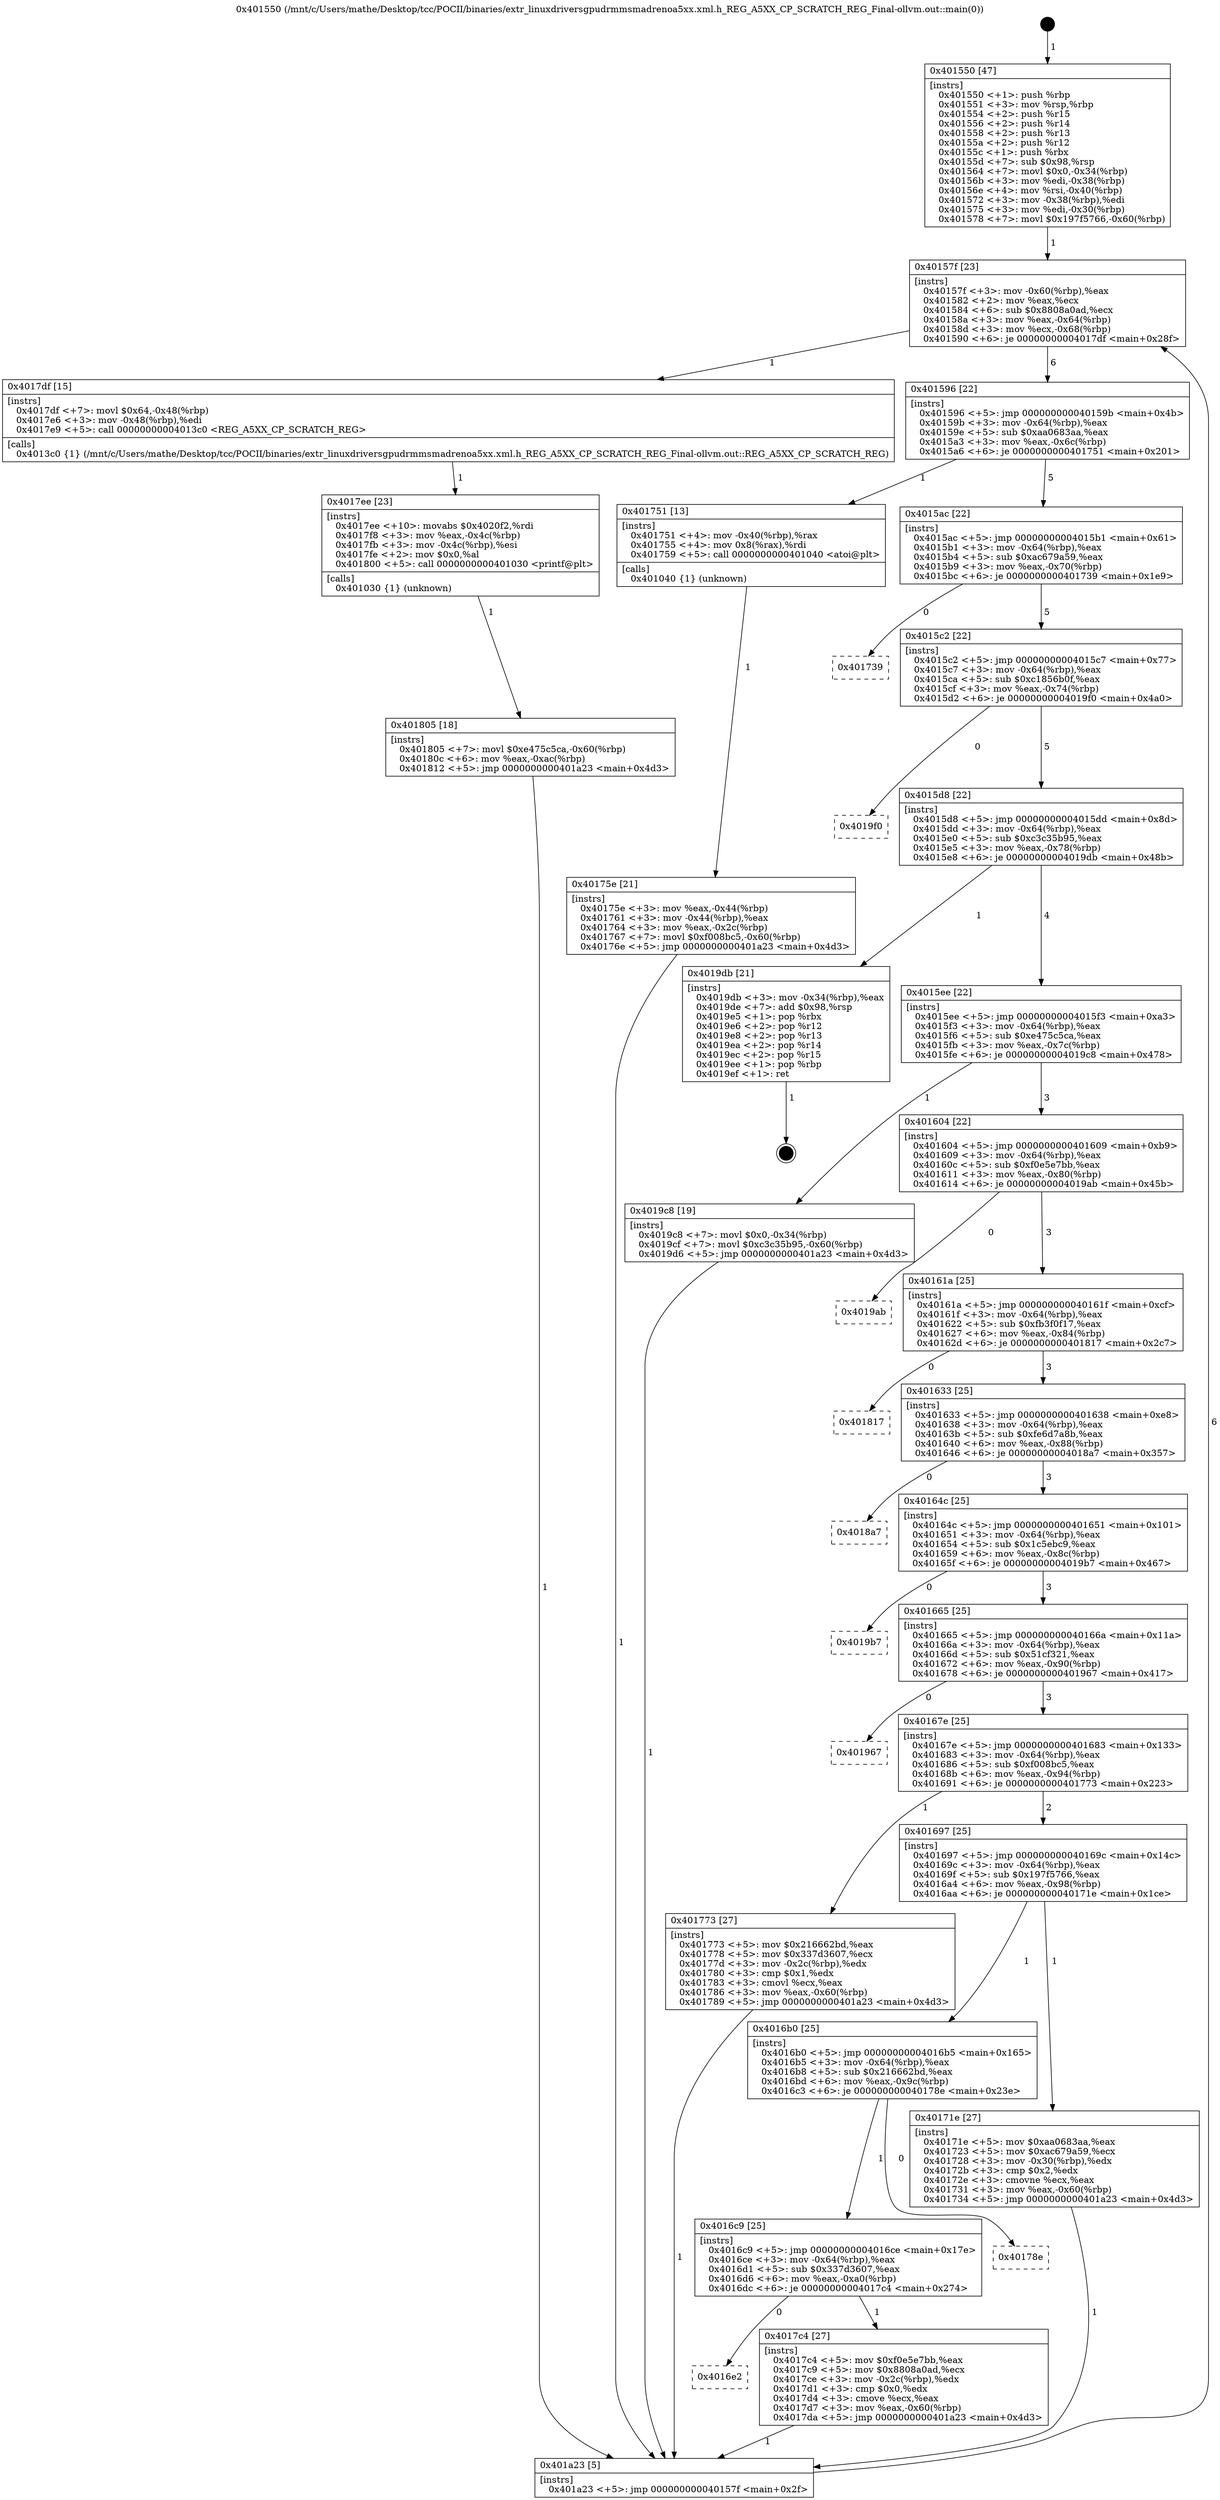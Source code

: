 digraph "0x401550" {
  label = "0x401550 (/mnt/c/Users/mathe/Desktop/tcc/POCII/binaries/extr_linuxdriversgpudrmmsmadrenoa5xx.xml.h_REG_A5XX_CP_SCRATCH_REG_Final-ollvm.out::main(0))"
  labelloc = "t"
  node[shape=record]

  Entry [label="",width=0.3,height=0.3,shape=circle,fillcolor=black,style=filled]
  "0x40157f" [label="{
     0x40157f [23]\l
     | [instrs]\l
     &nbsp;&nbsp;0x40157f \<+3\>: mov -0x60(%rbp),%eax\l
     &nbsp;&nbsp;0x401582 \<+2\>: mov %eax,%ecx\l
     &nbsp;&nbsp;0x401584 \<+6\>: sub $0x8808a0ad,%ecx\l
     &nbsp;&nbsp;0x40158a \<+3\>: mov %eax,-0x64(%rbp)\l
     &nbsp;&nbsp;0x40158d \<+3\>: mov %ecx,-0x68(%rbp)\l
     &nbsp;&nbsp;0x401590 \<+6\>: je 00000000004017df \<main+0x28f\>\l
  }"]
  "0x4017df" [label="{
     0x4017df [15]\l
     | [instrs]\l
     &nbsp;&nbsp;0x4017df \<+7\>: movl $0x64,-0x48(%rbp)\l
     &nbsp;&nbsp;0x4017e6 \<+3\>: mov -0x48(%rbp),%edi\l
     &nbsp;&nbsp;0x4017e9 \<+5\>: call 00000000004013c0 \<REG_A5XX_CP_SCRATCH_REG\>\l
     | [calls]\l
     &nbsp;&nbsp;0x4013c0 \{1\} (/mnt/c/Users/mathe/Desktop/tcc/POCII/binaries/extr_linuxdriversgpudrmmsmadrenoa5xx.xml.h_REG_A5XX_CP_SCRATCH_REG_Final-ollvm.out::REG_A5XX_CP_SCRATCH_REG)\l
  }"]
  "0x401596" [label="{
     0x401596 [22]\l
     | [instrs]\l
     &nbsp;&nbsp;0x401596 \<+5\>: jmp 000000000040159b \<main+0x4b\>\l
     &nbsp;&nbsp;0x40159b \<+3\>: mov -0x64(%rbp),%eax\l
     &nbsp;&nbsp;0x40159e \<+5\>: sub $0xaa0683aa,%eax\l
     &nbsp;&nbsp;0x4015a3 \<+3\>: mov %eax,-0x6c(%rbp)\l
     &nbsp;&nbsp;0x4015a6 \<+6\>: je 0000000000401751 \<main+0x201\>\l
  }"]
  Exit [label="",width=0.3,height=0.3,shape=circle,fillcolor=black,style=filled,peripheries=2]
  "0x401751" [label="{
     0x401751 [13]\l
     | [instrs]\l
     &nbsp;&nbsp;0x401751 \<+4\>: mov -0x40(%rbp),%rax\l
     &nbsp;&nbsp;0x401755 \<+4\>: mov 0x8(%rax),%rdi\l
     &nbsp;&nbsp;0x401759 \<+5\>: call 0000000000401040 \<atoi@plt\>\l
     | [calls]\l
     &nbsp;&nbsp;0x401040 \{1\} (unknown)\l
  }"]
  "0x4015ac" [label="{
     0x4015ac [22]\l
     | [instrs]\l
     &nbsp;&nbsp;0x4015ac \<+5\>: jmp 00000000004015b1 \<main+0x61\>\l
     &nbsp;&nbsp;0x4015b1 \<+3\>: mov -0x64(%rbp),%eax\l
     &nbsp;&nbsp;0x4015b4 \<+5\>: sub $0xac679a59,%eax\l
     &nbsp;&nbsp;0x4015b9 \<+3\>: mov %eax,-0x70(%rbp)\l
     &nbsp;&nbsp;0x4015bc \<+6\>: je 0000000000401739 \<main+0x1e9\>\l
  }"]
  "0x401805" [label="{
     0x401805 [18]\l
     | [instrs]\l
     &nbsp;&nbsp;0x401805 \<+7\>: movl $0xe475c5ca,-0x60(%rbp)\l
     &nbsp;&nbsp;0x40180c \<+6\>: mov %eax,-0xac(%rbp)\l
     &nbsp;&nbsp;0x401812 \<+5\>: jmp 0000000000401a23 \<main+0x4d3\>\l
  }"]
  "0x401739" [label="{
     0x401739\l
  }", style=dashed]
  "0x4015c2" [label="{
     0x4015c2 [22]\l
     | [instrs]\l
     &nbsp;&nbsp;0x4015c2 \<+5\>: jmp 00000000004015c7 \<main+0x77\>\l
     &nbsp;&nbsp;0x4015c7 \<+3\>: mov -0x64(%rbp),%eax\l
     &nbsp;&nbsp;0x4015ca \<+5\>: sub $0xc1856b0f,%eax\l
     &nbsp;&nbsp;0x4015cf \<+3\>: mov %eax,-0x74(%rbp)\l
     &nbsp;&nbsp;0x4015d2 \<+6\>: je 00000000004019f0 \<main+0x4a0\>\l
  }"]
  "0x4017ee" [label="{
     0x4017ee [23]\l
     | [instrs]\l
     &nbsp;&nbsp;0x4017ee \<+10\>: movabs $0x4020f2,%rdi\l
     &nbsp;&nbsp;0x4017f8 \<+3\>: mov %eax,-0x4c(%rbp)\l
     &nbsp;&nbsp;0x4017fb \<+3\>: mov -0x4c(%rbp),%esi\l
     &nbsp;&nbsp;0x4017fe \<+2\>: mov $0x0,%al\l
     &nbsp;&nbsp;0x401800 \<+5\>: call 0000000000401030 \<printf@plt\>\l
     | [calls]\l
     &nbsp;&nbsp;0x401030 \{1\} (unknown)\l
  }"]
  "0x4019f0" [label="{
     0x4019f0\l
  }", style=dashed]
  "0x4015d8" [label="{
     0x4015d8 [22]\l
     | [instrs]\l
     &nbsp;&nbsp;0x4015d8 \<+5\>: jmp 00000000004015dd \<main+0x8d\>\l
     &nbsp;&nbsp;0x4015dd \<+3\>: mov -0x64(%rbp),%eax\l
     &nbsp;&nbsp;0x4015e0 \<+5\>: sub $0xc3c35b95,%eax\l
     &nbsp;&nbsp;0x4015e5 \<+3\>: mov %eax,-0x78(%rbp)\l
     &nbsp;&nbsp;0x4015e8 \<+6\>: je 00000000004019db \<main+0x48b\>\l
  }"]
  "0x4016e2" [label="{
     0x4016e2\l
  }", style=dashed]
  "0x4019db" [label="{
     0x4019db [21]\l
     | [instrs]\l
     &nbsp;&nbsp;0x4019db \<+3\>: mov -0x34(%rbp),%eax\l
     &nbsp;&nbsp;0x4019de \<+7\>: add $0x98,%rsp\l
     &nbsp;&nbsp;0x4019e5 \<+1\>: pop %rbx\l
     &nbsp;&nbsp;0x4019e6 \<+2\>: pop %r12\l
     &nbsp;&nbsp;0x4019e8 \<+2\>: pop %r13\l
     &nbsp;&nbsp;0x4019ea \<+2\>: pop %r14\l
     &nbsp;&nbsp;0x4019ec \<+2\>: pop %r15\l
     &nbsp;&nbsp;0x4019ee \<+1\>: pop %rbp\l
     &nbsp;&nbsp;0x4019ef \<+1\>: ret\l
  }"]
  "0x4015ee" [label="{
     0x4015ee [22]\l
     | [instrs]\l
     &nbsp;&nbsp;0x4015ee \<+5\>: jmp 00000000004015f3 \<main+0xa3\>\l
     &nbsp;&nbsp;0x4015f3 \<+3\>: mov -0x64(%rbp),%eax\l
     &nbsp;&nbsp;0x4015f6 \<+5\>: sub $0xe475c5ca,%eax\l
     &nbsp;&nbsp;0x4015fb \<+3\>: mov %eax,-0x7c(%rbp)\l
     &nbsp;&nbsp;0x4015fe \<+6\>: je 00000000004019c8 \<main+0x478\>\l
  }"]
  "0x4017c4" [label="{
     0x4017c4 [27]\l
     | [instrs]\l
     &nbsp;&nbsp;0x4017c4 \<+5\>: mov $0xf0e5e7bb,%eax\l
     &nbsp;&nbsp;0x4017c9 \<+5\>: mov $0x8808a0ad,%ecx\l
     &nbsp;&nbsp;0x4017ce \<+3\>: mov -0x2c(%rbp),%edx\l
     &nbsp;&nbsp;0x4017d1 \<+3\>: cmp $0x0,%edx\l
     &nbsp;&nbsp;0x4017d4 \<+3\>: cmove %ecx,%eax\l
     &nbsp;&nbsp;0x4017d7 \<+3\>: mov %eax,-0x60(%rbp)\l
     &nbsp;&nbsp;0x4017da \<+5\>: jmp 0000000000401a23 \<main+0x4d3\>\l
  }"]
  "0x4019c8" [label="{
     0x4019c8 [19]\l
     | [instrs]\l
     &nbsp;&nbsp;0x4019c8 \<+7\>: movl $0x0,-0x34(%rbp)\l
     &nbsp;&nbsp;0x4019cf \<+7\>: movl $0xc3c35b95,-0x60(%rbp)\l
     &nbsp;&nbsp;0x4019d6 \<+5\>: jmp 0000000000401a23 \<main+0x4d3\>\l
  }"]
  "0x401604" [label="{
     0x401604 [22]\l
     | [instrs]\l
     &nbsp;&nbsp;0x401604 \<+5\>: jmp 0000000000401609 \<main+0xb9\>\l
     &nbsp;&nbsp;0x401609 \<+3\>: mov -0x64(%rbp),%eax\l
     &nbsp;&nbsp;0x40160c \<+5\>: sub $0xf0e5e7bb,%eax\l
     &nbsp;&nbsp;0x401611 \<+3\>: mov %eax,-0x80(%rbp)\l
     &nbsp;&nbsp;0x401614 \<+6\>: je 00000000004019ab \<main+0x45b\>\l
  }"]
  "0x4016c9" [label="{
     0x4016c9 [25]\l
     | [instrs]\l
     &nbsp;&nbsp;0x4016c9 \<+5\>: jmp 00000000004016ce \<main+0x17e\>\l
     &nbsp;&nbsp;0x4016ce \<+3\>: mov -0x64(%rbp),%eax\l
     &nbsp;&nbsp;0x4016d1 \<+5\>: sub $0x337d3607,%eax\l
     &nbsp;&nbsp;0x4016d6 \<+6\>: mov %eax,-0xa0(%rbp)\l
     &nbsp;&nbsp;0x4016dc \<+6\>: je 00000000004017c4 \<main+0x274\>\l
  }"]
  "0x4019ab" [label="{
     0x4019ab\l
  }", style=dashed]
  "0x40161a" [label="{
     0x40161a [25]\l
     | [instrs]\l
     &nbsp;&nbsp;0x40161a \<+5\>: jmp 000000000040161f \<main+0xcf\>\l
     &nbsp;&nbsp;0x40161f \<+3\>: mov -0x64(%rbp),%eax\l
     &nbsp;&nbsp;0x401622 \<+5\>: sub $0xfb3f0f17,%eax\l
     &nbsp;&nbsp;0x401627 \<+6\>: mov %eax,-0x84(%rbp)\l
     &nbsp;&nbsp;0x40162d \<+6\>: je 0000000000401817 \<main+0x2c7\>\l
  }"]
  "0x40178e" [label="{
     0x40178e\l
  }", style=dashed]
  "0x401817" [label="{
     0x401817\l
  }", style=dashed]
  "0x401633" [label="{
     0x401633 [25]\l
     | [instrs]\l
     &nbsp;&nbsp;0x401633 \<+5\>: jmp 0000000000401638 \<main+0xe8\>\l
     &nbsp;&nbsp;0x401638 \<+3\>: mov -0x64(%rbp),%eax\l
     &nbsp;&nbsp;0x40163b \<+5\>: sub $0xfe6d7a8b,%eax\l
     &nbsp;&nbsp;0x401640 \<+6\>: mov %eax,-0x88(%rbp)\l
     &nbsp;&nbsp;0x401646 \<+6\>: je 00000000004018a7 \<main+0x357\>\l
  }"]
  "0x40175e" [label="{
     0x40175e [21]\l
     | [instrs]\l
     &nbsp;&nbsp;0x40175e \<+3\>: mov %eax,-0x44(%rbp)\l
     &nbsp;&nbsp;0x401761 \<+3\>: mov -0x44(%rbp),%eax\l
     &nbsp;&nbsp;0x401764 \<+3\>: mov %eax,-0x2c(%rbp)\l
     &nbsp;&nbsp;0x401767 \<+7\>: movl $0xf008bc5,-0x60(%rbp)\l
     &nbsp;&nbsp;0x40176e \<+5\>: jmp 0000000000401a23 \<main+0x4d3\>\l
  }"]
  "0x4018a7" [label="{
     0x4018a7\l
  }", style=dashed]
  "0x40164c" [label="{
     0x40164c [25]\l
     | [instrs]\l
     &nbsp;&nbsp;0x40164c \<+5\>: jmp 0000000000401651 \<main+0x101\>\l
     &nbsp;&nbsp;0x401651 \<+3\>: mov -0x64(%rbp),%eax\l
     &nbsp;&nbsp;0x401654 \<+5\>: sub $0x1c5ebc9,%eax\l
     &nbsp;&nbsp;0x401659 \<+6\>: mov %eax,-0x8c(%rbp)\l
     &nbsp;&nbsp;0x40165f \<+6\>: je 00000000004019b7 \<main+0x467\>\l
  }"]
  "0x401550" [label="{
     0x401550 [47]\l
     | [instrs]\l
     &nbsp;&nbsp;0x401550 \<+1\>: push %rbp\l
     &nbsp;&nbsp;0x401551 \<+3\>: mov %rsp,%rbp\l
     &nbsp;&nbsp;0x401554 \<+2\>: push %r15\l
     &nbsp;&nbsp;0x401556 \<+2\>: push %r14\l
     &nbsp;&nbsp;0x401558 \<+2\>: push %r13\l
     &nbsp;&nbsp;0x40155a \<+2\>: push %r12\l
     &nbsp;&nbsp;0x40155c \<+1\>: push %rbx\l
     &nbsp;&nbsp;0x40155d \<+7\>: sub $0x98,%rsp\l
     &nbsp;&nbsp;0x401564 \<+7\>: movl $0x0,-0x34(%rbp)\l
     &nbsp;&nbsp;0x40156b \<+3\>: mov %edi,-0x38(%rbp)\l
     &nbsp;&nbsp;0x40156e \<+4\>: mov %rsi,-0x40(%rbp)\l
     &nbsp;&nbsp;0x401572 \<+3\>: mov -0x38(%rbp),%edi\l
     &nbsp;&nbsp;0x401575 \<+3\>: mov %edi,-0x30(%rbp)\l
     &nbsp;&nbsp;0x401578 \<+7\>: movl $0x197f5766,-0x60(%rbp)\l
  }"]
  "0x4019b7" [label="{
     0x4019b7\l
  }", style=dashed]
  "0x401665" [label="{
     0x401665 [25]\l
     | [instrs]\l
     &nbsp;&nbsp;0x401665 \<+5\>: jmp 000000000040166a \<main+0x11a\>\l
     &nbsp;&nbsp;0x40166a \<+3\>: mov -0x64(%rbp),%eax\l
     &nbsp;&nbsp;0x40166d \<+5\>: sub $0x51cf321,%eax\l
     &nbsp;&nbsp;0x401672 \<+6\>: mov %eax,-0x90(%rbp)\l
     &nbsp;&nbsp;0x401678 \<+6\>: je 0000000000401967 \<main+0x417\>\l
  }"]
  "0x401a23" [label="{
     0x401a23 [5]\l
     | [instrs]\l
     &nbsp;&nbsp;0x401a23 \<+5\>: jmp 000000000040157f \<main+0x2f\>\l
  }"]
  "0x401967" [label="{
     0x401967\l
  }", style=dashed]
  "0x40167e" [label="{
     0x40167e [25]\l
     | [instrs]\l
     &nbsp;&nbsp;0x40167e \<+5\>: jmp 0000000000401683 \<main+0x133\>\l
     &nbsp;&nbsp;0x401683 \<+3\>: mov -0x64(%rbp),%eax\l
     &nbsp;&nbsp;0x401686 \<+5\>: sub $0xf008bc5,%eax\l
     &nbsp;&nbsp;0x40168b \<+6\>: mov %eax,-0x94(%rbp)\l
     &nbsp;&nbsp;0x401691 \<+6\>: je 0000000000401773 \<main+0x223\>\l
  }"]
  "0x4016b0" [label="{
     0x4016b0 [25]\l
     | [instrs]\l
     &nbsp;&nbsp;0x4016b0 \<+5\>: jmp 00000000004016b5 \<main+0x165\>\l
     &nbsp;&nbsp;0x4016b5 \<+3\>: mov -0x64(%rbp),%eax\l
     &nbsp;&nbsp;0x4016b8 \<+5\>: sub $0x216662bd,%eax\l
     &nbsp;&nbsp;0x4016bd \<+6\>: mov %eax,-0x9c(%rbp)\l
     &nbsp;&nbsp;0x4016c3 \<+6\>: je 000000000040178e \<main+0x23e\>\l
  }"]
  "0x401773" [label="{
     0x401773 [27]\l
     | [instrs]\l
     &nbsp;&nbsp;0x401773 \<+5\>: mov $0x216662bd,%eax\l
     &nbsp;&nbsp;0x401778 \<+5\>: mov $0x337d3607,%ecx\l
     &nbsp;&nbsp;0x40177d \<+3\>: mov -0x2c(%rbp),%edx\l
     &nbsp;&nbsp;0x401780 \<+3\>: cmp $0x1,%edx\l
     &nbsp;&nbsp;0x401783 \<+3\>: cmovl %ecx,%eax\l
     &nbsp;&nbsp;0x401786 \<+3\>: mov %eax,-0x60(%rbp)\l
     &nbsp;&nbsp;0x401789 \<+5\>: jmp 0000000000401a23 \<main+0x4d3\>\l
  }"]
  "0x401697" [label="{
     0x401697 [25]\l
     | [instrs]\l
     &nbsp;&nbsp;0x401697 \<+5\>: jmp 000000000040169c \<main+0x14c\>\l
     &nbsp;&nbsp;0x40169c \<+3\>: mov -0x64(%rbp),%eax\l
     &nbsp;&nbsp;0x40169f \<+5\>: sub $0x197f5766,%eax\l
     &nbsp;&nbsp;0x4016a4 \<+6\>: mov %eax,-0x98(%rbp)\l
     &nbsp;&nbsp;0x4016aa \<+6\>: je 000000000040171e \<main+0x1ce\>\l
  }"]
  "0x40171e" [label="{
     0x40171e [27]\l
     | [instrs]\l
     &nbsp;&nbsp;0x40171e \<+5\>: mov $0xaa0683aa,%eax\l
     &nbsp;&nbsp;0x401723 \<+5\>: mov $0xac679a59,%ecx\l
     &nbsp;&nbsp;0x401728 \<+3\>: mov -0x30(%rbp),%edx\l
     &nbsp;&nbsp;0x40172b \<+3\>: cmp $0x2,%edx\l
     &nbsp;&nbsp;0x40172e \<+3\>: cmovne %ecx,%eax\l
     &nbsp;&nbsp;0x401731 \<+3\>: mov %eax,-0x60(%rbp)\l
     &nbsp;&nbsp;0x401734 \<+5\>: jmp 0000000000401a23 \<main+0x4d3\>\l
  }"]
  Entry -> "0x401550" [label=" 1"]
  "0x40157f" -> "0x4017df" [label=" 1"]
  "0x40157f" -> "0x401596" [label=" 6"]
  "0x4019db" -> Exit [label=" 1"]
  "0x401596" -> "0x401751" [label=" 1"]
  "0x401596" -> "0x4015ac" [label=" 5"]
  "0x4019c8" -> "0x401a23" [label=" 1"]
  "0x4015ac" -> "0x401739" [label=" 0"]
  "0x4015ac" -> "0x4015c2" [label=" 5"]
  "0x401805" -> "0x401a23" [label=" 1"]
  "0x4015c2" -> "0x4019f0" [label=" 0"]
  "0x4015c2" -> "0x4015d8" [label=" 5"]
  "0x4017ee" -> "0x401805" [label=" 1"]
  "0x4015d8" -> "0x4019db" [label=" 1"]
  "0x4015d8" -> "0x4015ee" [label=" 4"]
  "0x4017df" -> "0x4017ee" [label=" 1"]
  "0x4015ee" -> "0x4019c8" [label=" 1"]
  "0x4015ee" -> "0x401604" [label=" 3"]
  "0x4017c4" -> "0x401a23" [label=" 1"]
  "0x401604" -> "0x4019ab" [label=" 0"]
  "0x401604" -> "0x40161a" [label=" 3"]
  "0x4016c9" -> "0x4017c4" [label=" 1"]
  "0x40161a" -> "0x401817" [label=" 0"]
  "0x40161a" -> "0x401633" [label=" 3"]
  "0x4016c9" -> "0x4016e2" [label=" 0"]
  "0x401633" -> "0x4018a7" [label=" 0"]
  "0x401633" -> "0x40164c" [label=" 3"]
  "0x4016b0" -> "0x40178e" [label=" 0"]
  "0x40164c" -> "0x4019b7" [label=" 0"]
  "0x40164c" -> "0x401665" [label=" 3"]
  "0x4016b0" -> "0x4016c9" [label=" 1"]
  "0x401665" -> "0x401967" [label=" 0"]
  "0x401665" -> "0x40167e" [label=" 3"]
  "0x401773" -> "0x401a23" [label=" 1"]
  "0x40167e" -> "0x401773" [label=" 1"]
  "0x40167e" -> "0x401697" [label=" 2"]
  "0x40175e" -> "0x401a23" [label=" 1"]
  "0x401697" -> "0x40171e" [label=" 1"]
  "0x401697" -> "0x4016b0" [label=" 1"]
  "0x40171e" -> "0x401a23" [label=" 1"]
  "0x401550" -> "0x40157f" [label=" 1"]
  "0x401a23" -> "0x40157f" [label=" 6"]
  "0x401751" -> "0x40175e" [label=" 1"]
}
